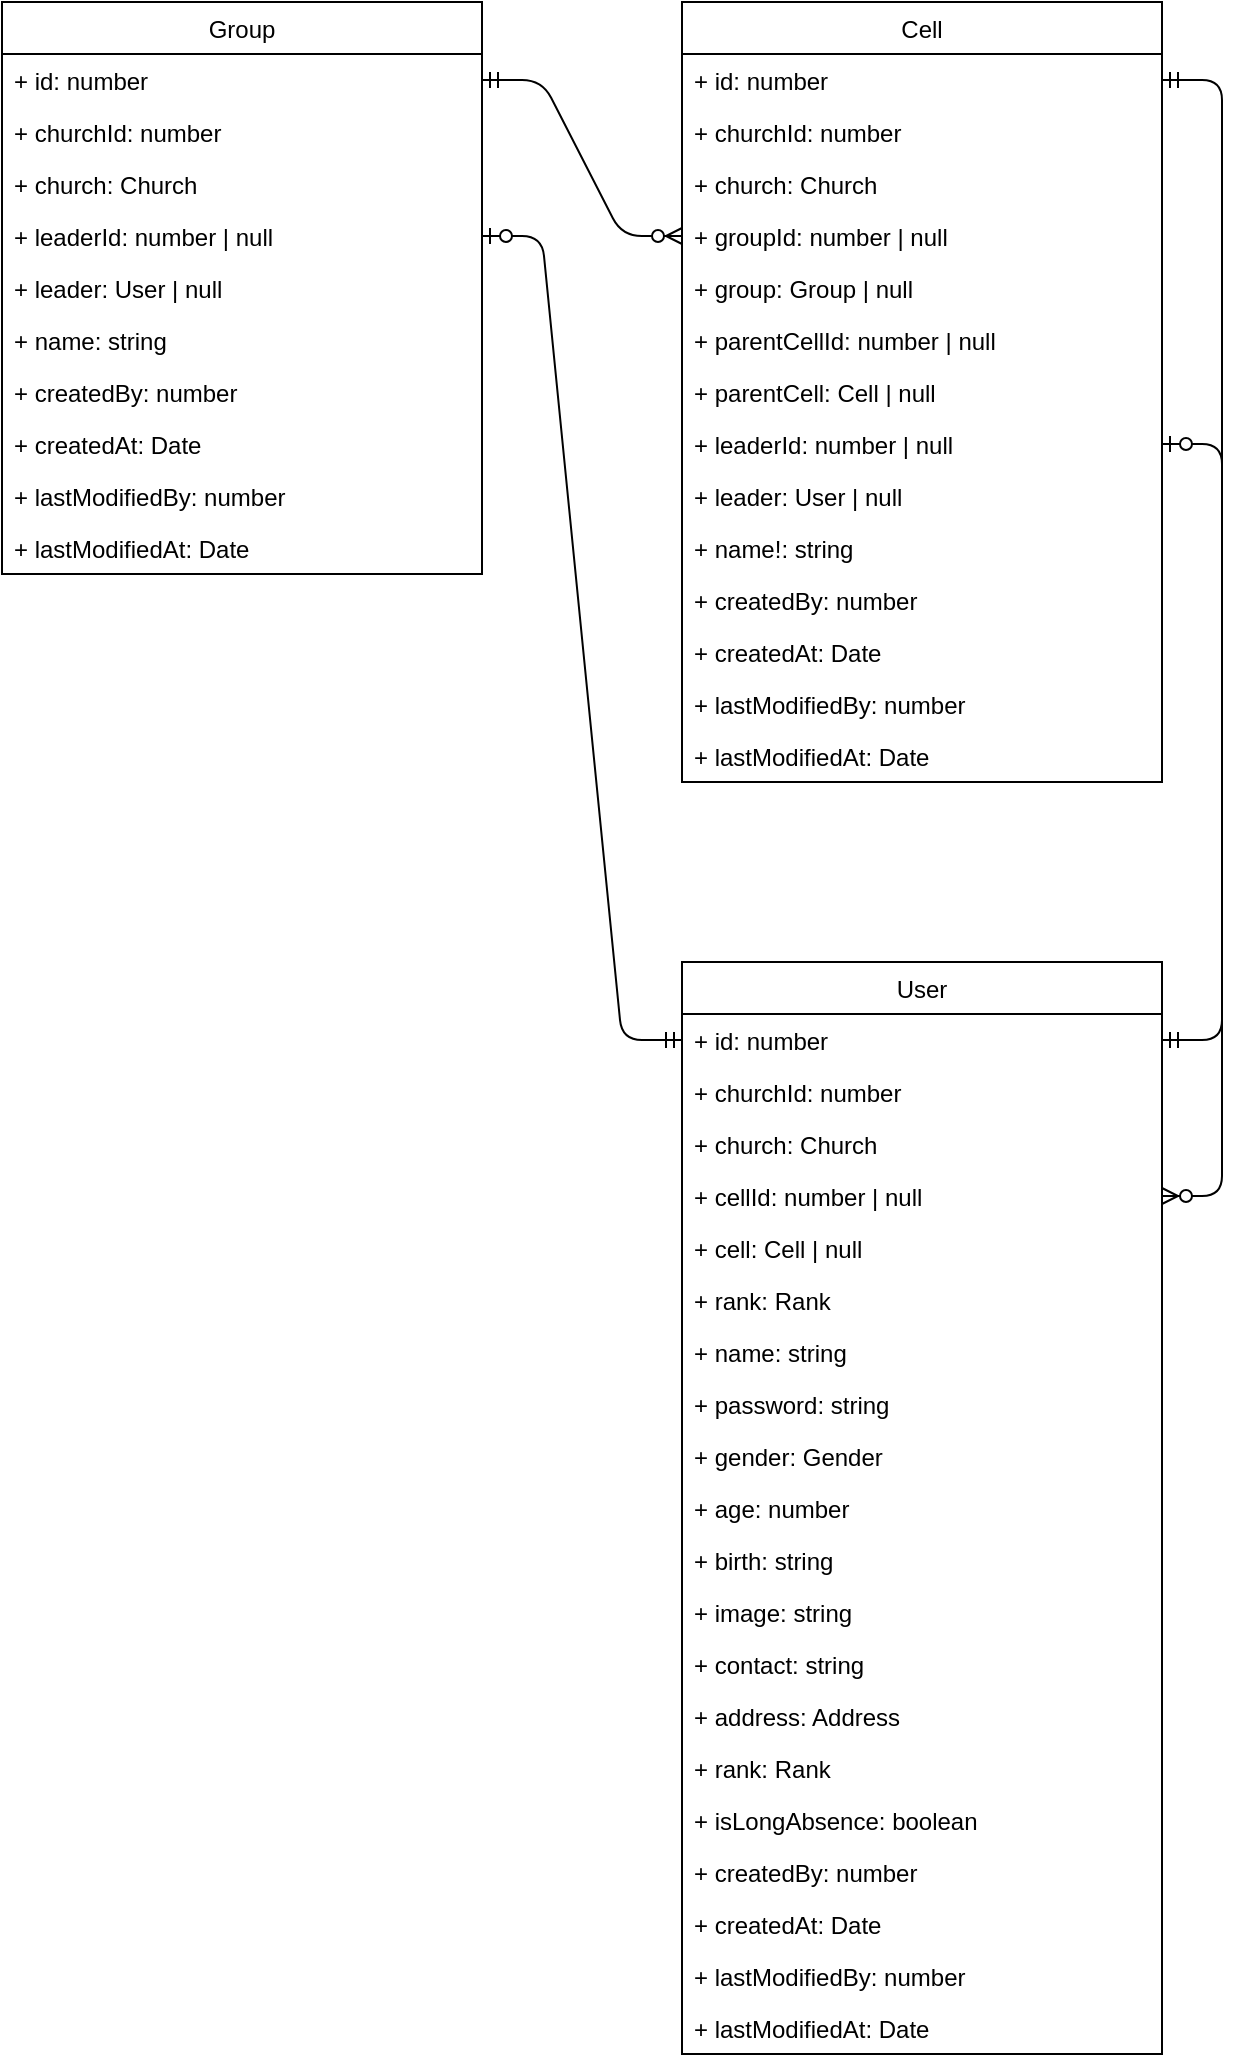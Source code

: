 <mxfile>
    <diagram id="8IKfRaph6olABR0ApmrZ" name="Page-1">
        <mxGraphModel dx="2389" dy="947" grid="1" gridSize="10" guides="1" tooltips="1" connect="1" arrows="1" fold="1" page="1" pageScale="1" pageWidth="827" pageHeight="1169" math="0" shadow="0">
            <root>
                <mxCell id="0"/>
                <mxCell id="1" parent="0"/>
                <mxCell id="264" value="Group" style="swimlane;fontStyle=0;childLayout=stackLayout;horizontal=1;startSize=26;fillColor=none;horizontalStack=0;resizeParent=1;resizeParentMax=0;resizeLast=0;collapsible=1;marginBottom=0;" vertex="1" parent="1">
                    <mxGeometry x="10" y="320" width="240" height="286" as="geometry"/>
                </mxCell>
                <mxCell id="293" value="+ id: number" style="text;strokeColor=none;fillColor=none;align=left;verticalAlign=top;spacingLeft=4;spacingRight=4;overflow=hidden;rotatable=0;points=[[0,0.5],[1,0.5]];portConstraint=eastwest;" vertex="1" parent="264">
                    <mxGeometry y="26" width="240" height="26" as="geometry"/>
                </mxCell>
                <mxCell id="265" value="+ churchId: number" style="text;strokeColor=none;fillColor=none;align=left;verticalAlign=top;spacingLeft=4;spacingRight=4;overflow=hidden;rotatable=0;points=[[0,0.5],[1,0.5]];portConstraint=eastwest;" vertex="1" parent="264">
                    <mxGeometry y="52" width="240" height="26" as="geometry"/>
                </mxCell>
                <mxCell id="266" value="+ church: Church" style="text;strokeColor=none;fillColor=none;align=left;verticalAlign=top;spacingLeft=4;spacingRight=4;overflow=hidden;rotatable=0;points=[[0,0.5],[1,0.5]];portConstraint=eastwest;" vertex="1" parent="264">
                    <mxGeometry y="78" width="240" height="26" as="geometry"/>
                </mxCell>
                <mxCell id="267" value="+ leaderId: number | null" style="text;strokeColor=none;fillColor=none;align=left;verticalAlign=top;spacingLeft=4;spacingRight=4;overflow=hidden;rotatable=0;points=[[0,0.5],[1,0.5]];portConstraint=eastwest;" vertex="1" parent="264">
                    <mxGeometry y="104" width="240" height="26" as="geometry"/>
                </mxCell>
                <mxCell id="268" value="+ leader: User | null" style="text;strokeColor=none;fillColor=none;align=left;verticalAlign=top;spacingLeft=4;spacingRight=4;overflow=hidden;rotatable=0;points=[[0,0.5],[1,0.5]];portConstraint=eastwest;" vertex="1" parent="264">
                    <mxGeometry y="130" width="240" height="26" as="geometry"/>
                </mxCell>
                <mxCell id="269" value="+ name: string" style="text;strokeColor=none;fillColor=none;align=left;verticalAlign=top;spacingLeft=4;spacingRight=4;overflow=hidden;rotatable=0;points=[[0,0.5],[1,0.5]];portConstraint=eastwest;" vertex="1" parent="264">
                    <mxGeometry y="156" width="240" height="26" as="geometry"/>
                </mxCell>
                <mxCell id="270" value="+ createdBy: number" style="text;strokeColor=none;fillColor=none;align=left;verticalAlign=top;spacingLeft=4;spacingRight=4;overflow=hidden;rotatable=0;points=[[0,0.5],[1,0.5]];portConstraint=eastwest;" vertex="1" parent="264">
                    <mxGeometry y="182" width="240" height="26" as="geometry"/>
                </mxCell>
                <mxCell id="271" value="+ createdAt: Date" style="text;strokeColor=none;fillColor=none;align=left;verticalAlign=top;spacingLeft=4;spacingRight=4;overflow=hidden;rotatable=0;points=[[0,0.5],[1,0.5]];portConstraint=eastwest;" vertex="1" parent="264">
                    <mxGeometry y="208" width="240" height="26" as="geometry"/>
                </mxCell>
                <mxCell id="272" value="+ lastModifiedBy: number" style="text;strokeColor=none;fillColor=none;align=left;verticalAlign=top;spacingLeft=4;spacingRight=4;overflow=hidden;rotatable=0;points=[[0,0.5],[1,0.5]];portConstraint=eastwest;" vertex="1" parent="264">
                    <mxGeometry y="234" width="240" height="26" as="geometry"/>
                </mxCell>
                <mxCell id="273" value="+ lastModifiedAt: Date" style="text;strokeColor=none;fillColor=none;align=left;verticalAlign=top;spacingLeft=4;spacingRight=4;overflow=hidden;rotatable=0;points=[[0,0.5],[1,0.5]];portConstraint=eastwest;" vertex="1" parent="264">
                    <mxGeometry y="260" width="240" height="26" as="geometry"/>
                </mxCell>
                <mxCell id="274" value="Cell" style="swimlane;fontStyle=0;childLayout=stackLayout;horizontal=1;startSize=26;fillColor=none;horizontalStack=0;resizeParent=1;resizeParentMax=0;resizeLast=0;collapsible=1;marginBottom=0;" vertex="1" parent="1">
                    <mxGeometry x="350" y="320" width="240" height="390" as="geometry"/>
                </mxCell>
                <mxCell id="309" value="+ id: number" style="text;strokeColor=none;fillColor=none;align=left;verticalAlign=top;spacingLeft=4;spacingRight=4;overflow=hidden;rotatable=0;points=[[0,0.5],[1,0.5]];portConstraint=eastwest;" vertex="1" parent="274">
                    <mxGeometry y="26" width="240" height="26" as="geometry"/>
                </mxCell>
                <mxCell id="275" value="+ churchId: number" style="text;strokeColor=none;fillColor=none;align=left;verticalAlign=top;spacingLeft=4;spacingRight=4;overflow=hidden;rotatable=0;points=[[0,0.5],[1,0.5]];portConstraint=eastwest;" vertex="1" parent="274">
                    <mxGeometry y="52" width="240" height="26" as="geometry"/>
                </mxCell>
                <mxCell id="276" value="+ church: Church" style="text;strokeColor=none;fillColor=none;align=left;verticalAlign=top;spacingLeft=4;spacingRight=4;overflow=hidden;rotatable=0;points=[[0,0.5],[1,0.5]];portConstraint=eastwest;" vertex="1" parent="274">
                    <mxGeometry y="78" width="240" height="26" as="geometry"/>
                </mxCell>
                <mxCell id="284" value="+ groupId: number | null " style="text;strokeColor=none;fillColor=none;align=left;verticalAlign=top;spacingLeft=4;spacingRight=4;overflow=hidden;rotatable=0;points=[[0,0.5],[1,0.5]];portConstraint=eastwest;" vertex="1" parent="274">
                    <mxGeometry y="104" width="240" height="26" as="geometry"/>
                </mxCell>
                <mxCell id="285" value="+ group: Group | null" style="text;strokeColor=none;fillColor=none;align=left;verticalAlign=top;spacingLeft=4;spacingRight=4;overflow=hidden;rotatable=0;points=[[0,0.5],[1,0.5]];portConstraint=eastwest;" vertex="1" parent="274">
                    <mxGeometry y="130" width="240" height="26" as="geometry"/>
                </mxCell>
                <mxCell id="287" value="+ parentCellId: number | null" style="text;strokeColor=none;fillColor=none;align=left;verticalAlign=top;spacingLeft=4;spacingRight=4;overflow=hidden;rotatable=0;points=[[0,0.5],[1,0.5]];portConstraint=eastwest;" vertex="1" parent="274">
                    <mxGeometry y="156" width="240" height="26" as="geometry"/>
                </mxCell>
                <mxCell id="286" value="+ parentCell: Cell | null" style="text;strokeColor=none;fillColor=none;align=left;verticalAlign=top;spacingLeft=4;spacingRight=4;overflow=hidden;rotatable=0;points=[[0,0.5],[1,0.5]];portConstraint=eastwest;" vertex="1" parent="274">
                    <mxGeometry y="182" width="240" height="26" as="geometry"/>
                </mxCell>
                <mxCell id="277" value="+ leaderId: number | null" style="text;strokeColor=none;fillColor=none;align=left;verticalAlign=top;spacingLeft=4;spacingRight=4;overflow=hidden;rotatable=0;points=[[0,0.5],[1,0.5]];portConstraint=eastwest;" vertex="1" parent="274">
                    <mxGeometry y="208" width="240" height="26" as="geometry"/>
                </mxCell>
                <mxCell id="278" value="+ leader: User | null" style="text;strokeColor=none;fillColor=none;align=left;verticalAlign=top;spacingLeft=4;spacingRight=4;overflow=hidden;rotatable=0;points=[[0,0.5],[1,0.5]];portConstraint=eastwest;" vertex="1" parent="274">
                    <mxGeometry y="234" width="240" height="26" as="geometry"/>
                </mxCell>
                <mxCell id="279" value="+ name!: string" style="text;strokeColor=none;fillColor=none;align=left;verticalAlign=top;spacingLeft=4;spacingRight=4;overflow=hidden;rotatable=0;points=[[0,0.5],[1,0.5]];portConstraint=eastwest;" vertex="1" parent="274">
                    <mxGeometry y="260" width="240" height="26" as="geometry"/>
                </mxCell>
                <mxCell id="280" value="+ createdBy: number" style="text;strokeColor=none;fillColor=none;align=left;verticalAlign=top;spacingLeft=4;spacingRight=4;overflow=hidden;rotatable=0;points=[[0,0.5],[1,0.5]];portConstraint=eastwest;" vertex="1" parent="274">
                    <mxGeometry y="286" width="240" height="26" as="geometry"/>
                </mxCell>
                <mxCell id="281" value="+ createdAt: Date" style="text;strokeColor=none;fillColor=none;align=left;verticalAlign=top;spacingLeft=4;spacingRight=4;overflow=hidden;rotatable=0;points=[[0,0.5],[1,0.5]];portConstraint=eastwest;" vertex="1" parent="274">
                    <mxGeometry y="312" width="240" height="26" as="geometry"/>
                </mxCell>
                <mxCell id="282" value="+ lastModifiedBy: number" style="text;strokeColor=none;fillColor=none;align=left;verticalAlign=top;spacingLeft=4;spacingRight=4;overflow=hidden;rotatable=0;points=[[0,0.5],[1,0.5]];portConstraint=eastwest;" vertex="1" parent="274">
                    <mxGeometry y="338" width="240" height="26" as="geometry"/>
                </mxCell>
                <mxCell id="283" value="+ lastModifiedAt: Date" style="text;strokeColor=none;fillColor=none;align=left;verticalAlign=top;spacingLeft=4;spacingRight=4;overflow=hidden;rotatable=0;points=[[0,0.5],[1,0.5]];portConstraint=eastwest;" vertex="1" parent="274">
                    <mxGeometry y="364" width="240" height="26" as="geometry"/>
                </mxCell>
                <mxCell id="294" value="" style="edgeStyle=entityRelationEdgeStyle;fontSize=12;html=1;endArrow=ERzeroToMany;startArrow=ERmandOne;exitX=1;exitY=0.5;exitDx=0;exitDy=0;entryX=0;entryY=0.5;entryDx=0;entryDy=0;" edge="1" parent="1" source="293" target="284">
                    <mxGeometry width="100" height="100" relative="1" as="geometry">
                        <mxPoint x="170" y="490" as="sourcePoint"/>
                        <mxPoint x="270" y="390" as="targetPoint"/>
                    </mxGeometry>
                </mxCell>
                <mxCell id="295" value="User" style="swimlane;fontStyle=0;childLayout=stackLayout;horizontal=1;startSize=26;fillColor=none;horizontalStack=0;resizeParent=1;resizeParentMax=0;resizeLast=0;collapsible=1;marginBottom=0;" vertex="1" parent="1">
                    <mxGeometry x="350" y="800" width="240" height="546" as="geometry"/>
                </mxCell>
                <mxCell id="310" value="+ id: number" style="text;strokeColor=none;fillColor=none;align=left;verticalAlign=top;spacingLeft=4;spacingRight=4;overflow=hidden;rotatable=0;points=[[0,0.5],[1,0.5]];portConstraint=eastwest;" vertex="1" parent="295">
                    <mxGeometry y="26" width="240" height="26" as="geometry"/>
                </mxCell>
                <mxCell id="296" value="+ churchId: number" style="text;strokeColor=none;fillColor=none;align=left;verticalAlign=top;spacingLeft=4;spacingRight=4;overflow=hidden;rotatable=0;points=[[0,0.5],[1,0.5]];portConstraint=eastwest;" vertex="1" parent="295">
                    <mxGeometry y="52" width="240" height="26" as="geometry"/>
                </mxCell>
                <mxCell id="297" value="+ church: Church" style="text;strokeColor=none;fillColor=none;align=left;verticalAlign=top;spacingLeft=4;spacingRight=4;overflow=hidden;rotatable=0;points=[[0,0.5],[1,0.5]];portConstraint=eastwest;" vertex="1" parent="295">
                    <mxGeometry y="78" width="240" height="26" as="geometry"/>
                </mxCell>
                <mxCell id="300" value="+ cellId: number | null" style="text;strokeColor=none;fillColor=none;align=left;verticalAlign=top;spacingLeft=4;spacingRight=4;overflow=hidden;rotatable=0;points=[[0,0.5],[1,0.5]];portConstraint=eastwest;" vertex="1" parent="295">
                    <mxGeometry y="104" width="240" height="26" as="geometry"/>
                </mxCell>
                <mxCell id="301" value="+ cell: Cell | null" style="text;strokeColor=none;fillColor=none;align=left;verticalAlign=top;spacingLeft=4;spacingRight=4;overflow=hidden;rotatable=0;points=[[0,0.5],[1,0.5]];portConstraint=eastwest;" vertex="1" parent="295">
                    <mxGeometry y="130" width="240" height="26" as="geometry"/>
                </mxCell>
                <mxCell id="313" value="+ rank: Rank" style="text;strokeColor=none;fillColor=none;align=left;verticalAlign=top;spacingLeft=4;spacingRight=4;overflow=hidden;rotatable=0;points=[[0,0.5],[1,0.5]];portConstraint=eastwest;" vertex="1" parent="295">
                    <mxGeometry y="156" width="240" height="26" as="geometry"/>
                </mxCell>
                <mxCell id="304" value="+ name: string" style="text;strokeColor=none;fillColor=none;align=left;verticalAlign=top;spacingLeft=4;spacingRight=4;overflow=hidden;rotatable=0;points=[[0,0.5],[1,0.5]];portConstraint=eastwest;" vertex="1" parent="295">
                    <mxGeometry y="182" width="240" height="26" as="geometry"/>
                </mxCell>
                <mxCell id="311" value="+ password: string" style="text;strokeColor=none;fillColor=none;align=left;verticalAlign=top;spacingLeft=4;spacingRight=4;overflow=hidden;rotatable=0;points=[[0,0.5],[1,0.5]];portConstraint=eastwest;" vertex="1" parent="295">
                    <mxGeometry y="208" width="240" height="26" as="geometry"/>
                </mxCell>
                <mxCell id="312" value="+ gender: Gender" style="text;strokeColor=none;fillColor=none;align=left;verticalAlign=top;spacingLeft=4;spacingRight=4;overflow=hidden;rotatable=0;points=[[0,0.5],[1,0.5]];portConstraint=eastwest;" vertex="1" parent="295">
                    <mxGeometry y="234" width="240" height="26" as="geometry"/>
                </mxCell>
                <mxCell id="314" value="+ age: number" style="text;strokeColor=none;fillColor=none;align=left;verticalAlign=top;spacingLeft=4;spacingRight=4;overflow=hidden;rotatable=0;points=[[0,0.5],[1,0.5]];portConstraint=eastwest;" vertex="1" parent="295">
                    <mxGeometry y="260" width="240" height="26" as="geometry"/>
                </mxCell>
                <mxCell id="315" value="+ birth: string" style="text;strokeColor=none;fillColor=none;align=left;verticalAlign=top;spacingLeft=4;spacingRight=4;overflow=hidden;rotatable=0;points=[[0,0.5],[1,0.5]];portConstraint=eastwest;" vertex="1" parent="295">
                    <mxGeometry y="286" width="240" height="26" as="geometry"/>
                </mxCell>
                <mxCell id="316" value="+ image: string" style="text;strokeColor=none;fillColor=none;align=left;verticalAlign=top;spacingLeft=4;spacingRight=4;overflow=hidden;rotatable=0;points=[[0,0.5],[1,0.5]];portConstraint=eastwest;" vertex="1" parent="295">
                    <mxGeometry y="312" width="240" height="26" as="geometry"/>
                </mxCell>
                <mxCell id="317" value="+ contact: string" style="text;strokeColor=none;fillColor=none;align=left;verticalAlign=top;spacingLeft=4;spacingRight=4;overflow=hidden;rotatable=0;points=[[0,0.5],[1,0.5]];portConstraint=eastwest;" vertex="1" parent="295">
                    <mxGeometry y="338" width="240" height="26" as="geometry"/>
                </mxCell>
                <mxCell id="318" value="+ address: Address" style="text;strokeColor=none;fillColor=none;align=left;verticalAlign=top;spacingLeft=4;spacingRight=4;overflow=hidden;rotatable=0;points=[[0,0.5],[1,0.5]];portConstraint=eastwest;" vertex="1" parent="295">
                    <mxGeometry y="364" width="240" height="26" as="geometry"/>
                </mxCell>
                <mxCell id="305" value="+ rank: Rank" style="text;strokeColor=none;fillColor=none;align=left;verticalAlign=top;spacingLeft=4;spacingRight=4;overflow=hidden;rotatable=0;points=[[0,0.5],[1,0.5]];portConstraint=eastwest;" vertex="1" parent="295">
                    <mxGeometry y="390" width="240" height="26" as="geometry"/>
                </mxCell>
                <mxCell id="319" value="+ isLongAbsence: boolean" style="text;strokeColor=none;fillColor=none;align=left;verticalAlign=top;spacingLeft=4;spacingRight=4;overflow=hidden;rotatable=0;points=[[0,0.5],[1,0.5]];portConstraint=eastwest;" vertex="1" parent="295">
                    <mxGeometry y="416" width="240" height="26" as="geometry"/>
                </mxCell>
                <mxCell id="306" value="+ createdBy: number" style="text;strokeColor=none;fillColor=none;align=left;verticalAlign=top;spacingLeft=4;spacingRight=4;overflow=hidden;rotatable=0;points=[[0,0.5],[1,0.5]];portConstraint=eastwest;" vertex="1" parent="295">
                    <mxGeometry y="442" width="240" height="26" as="geometry"/>
                </mxCell>
                <mxCell id="320" value="+ createdAt: Date" style="text;strokeColor=none;fillColor=none;align=left;verticalAlign=top;spacingLeft=4;spacingRight=4;overflow=hidden;rotatable=0;points=[[0,0.5],[1,0.5]];portConstraint=eastwest;" vertex="1" parent="295">
                    <mxGeometry y="468" width="240" height="26" as="geometry"/>
                </mxCell>
                <mxCell id="307" value="+ lastModifiedBy: number" style="text;strokeColor=none;fillColor=none;align=left;verticalAlign=top;spacingLeft=4;spacingRight=4;overflow=hidden;rotatable=0;points=[[0,0.5],[1,0.5]];portConstraint=eastwest;" vertex="1" parent="295">
                    <mxGeometry y="494" width="240" height="26" as="geometry"/>
                </mxCell>
                <mxCell id="308" value="+ lastModifiedAt: Date" style="text;strokeColor=none;fillColor=none;align=left;verticalAlign=top;spacingLeft=4;spacingRight=4;overflow=hidden;rotatable=0;points=[[0,0.5],[1,0.5]];portConstraint=eastwest;" vertex="1" parent="295">
                    <mxGeometry y="520" width="240" height="26" as="geometry"/>
                </mxCell>
                <mxCell id="321" value="" style="edgeStyle=entityRelationEdgeStyle;fontSize=12;html=1;endArrow=ERzeroToOne;startArrow=ERmandOne;exitX=0;exitY=0.5;exitDx=0;exitDy=0;entryX=1;entryY=0.5;entryDx=0;entryDy=0;" edge="1" parent="1" source="310" target="267">
                    <mxGeometry width="100" height="100" relative="1" as="geometry">
                        <mxPoint x="780" y="740" as="sourcePoint"/>
                        <mxPoint x="880" y="640" as="targetPoint"/>
                    </mxGeometry>
                </mxCell>
                <mxCell id="323" value="" style="edgeStyle=entityRelationEdgeStyle;fontSize=12;html=1;endArrow=ERzeroToOne;startArrow=ERmandOne;exitX=1;exitY=0.5;exitDx=0;exitDy=0;entryX=1;entryY=0.5;entryDx=0;entryDy=0;" edge="1" parent="1" source="310" target="277">
                    <mxGeometry width="100" height="100" relative="1" as="geometry">
                        <mxPoint x="780" y="740" as="sourcePoint"/>
                        <mxPoint x="880" y="640" as="targetPoint"/>
                    </mxGeometry>
                </mxCell>
                <mxCell id="324" value="" style="edgeStyle=entityRelationEdgeStyle;fontSize=12;html=1;endArrow=ERzeroToMany;startArrow=ERmandOne;entryX=1;entryY=0.5;entryDx=0;entryDy=0;exitX=1;exitY=0.5;exitDx=0;exitDy=0;rounded=1;" edge="1" parent="1" source="309" target="300">
                    <mxGeometry width="100" height="100" relative="1" as="geometry">
                        <mxPoint x="700" y="350" as="sourcePoint"/>
                        <mxPoint x="880" y="640" as="targetPoint"/>
                    </mxGeometry>
                </mxCell>
            </root>
        </mxGraphModel>
    </diagram>
</mxfile>